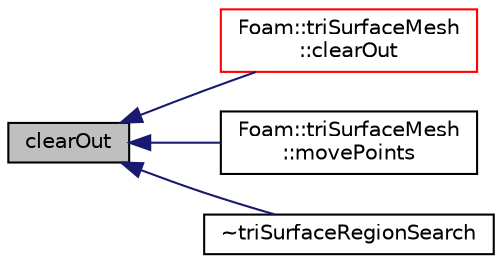 digraph "clearOut"
{
  bgcolor="transparent";
  edge [fontname="Helvetica",fontsize="10",labelfontname="Helvetica",labelfontsize="10"];
  node [fontname="Helvetica",fontsize="10",shape=record];
  rankdir="LR";
  Node1 [label="clearOut",height=0.2,width=0.4,color="black", fillcolor="grey75", style="filled", fontcolor="black"];
  Node1 -> Node2 [dir="back",color="midnightblue",fontsize="10",style="solid",fontname="Helvetica"];
  Node2 [label="Foam::triSurfaceMesh\l::clearOut",height=0.2,width=0.4,color="red",URL="$a02762.html#af320697688df08f1438d37a86bcaf25d",tooltip="Clear storage. "];
  Node1 -> Node3 [dir="back",color="midnightblue",fontsize="10",style="solid",fontname="Helvetica"];
  Node3 [label="Foam::triSurfaceMesh\l::movePoints",height=0.2,width=0.4,color="black",URL="$a02762.html#ab62834098bae1d3887f578c700754f39",tooltip="Move points. "];
  Node1 -> Node4 [dir="back",color="midnightblue",fontsize="10",style="solid",fontname="Helvetica"];
  Node4 [label="~triSurfaceRegionSearch",height=0.2,width=0.4,color="black",URL="$a02766.html#a8322c485bd7261bdb2f38dd39e2e522d",tooltip="Destructor. "];
}
